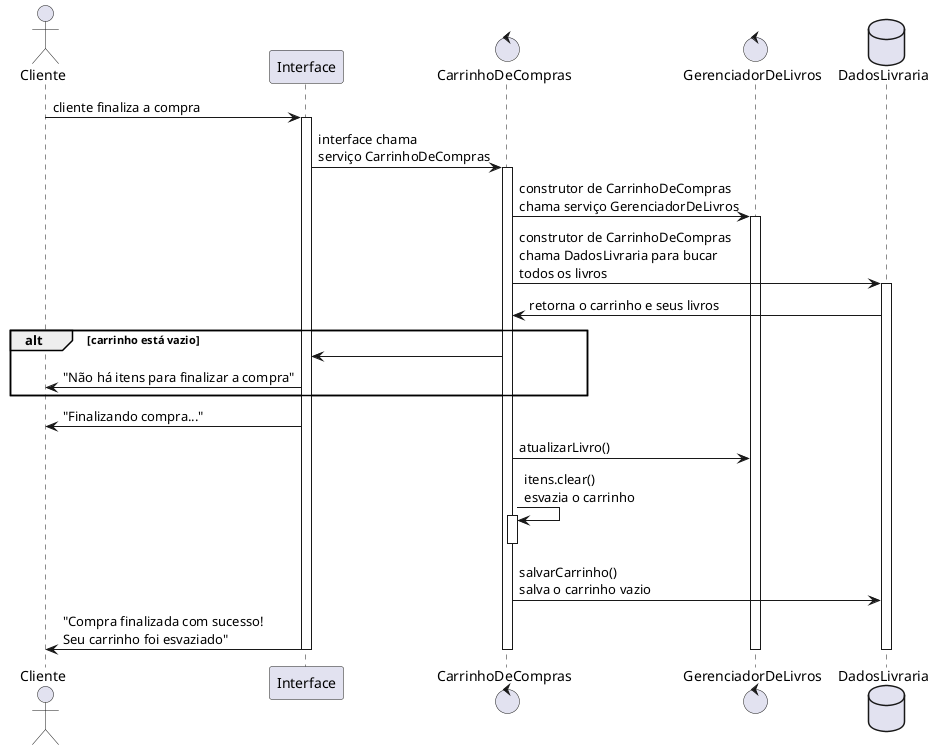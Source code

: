 @startuml sequence
actor Cliente
participant Interface
control CarrinhoDeCompras
control GerenciadorDeLivros
database DadosLivraria

Cliente -> Interface : cliente finaliza a compra
activate Interface
Interface -> CarrinhoDeCompras : interface chama \nserviço CarrinhoDeCompras
activate CarrinhoDeCompras
CarrinhoDeCompras -> GerenciadorDeLivros : construtor de CarrinhoDeCompras \nchama serviço GerenciadorDeLivros
activate GerenciadorDeLivros
CarrinhoDeCompras -> DadosLivraria : construtor de CarrinhoDeCompras \nchama DadosLivraria para bucar \ntodos os livros
activate DadosLivraria
DadosLivraria -> CarrinhoDeCompras : retorna o carrinho e seus livros

alt carrinho está vazio
CarrinhoDeCompras -> Interface
Interface -> Cliente : "Não há itens para finalizar a compra"
end

Interface -> Cliente : "Finalizando compra..."
CarrinhoDeCompras -> GerenciadorDeLivros : atualizarLivro()
CarrinhoDeCompras -> CarrinhoDeCompras : itens.clear() \nesvazia o carrinho
activate CarrinhoDeCompras
deactivate CarrinhoDeCompras

CarrinhoDeCompras -> DadosLivraria : salvarCarrinho() \nsalva o carrinho vazio
Interface -> Cliente : "Compra finalizada com sucesso! \nSeu carrinho foi esvaziado"

deactivate Cliente
deactivate Interface
deactivate CarrinhoDeCompras
deactivate GerenciadorDeLivros
deactivate DadosLivraria
@enduml